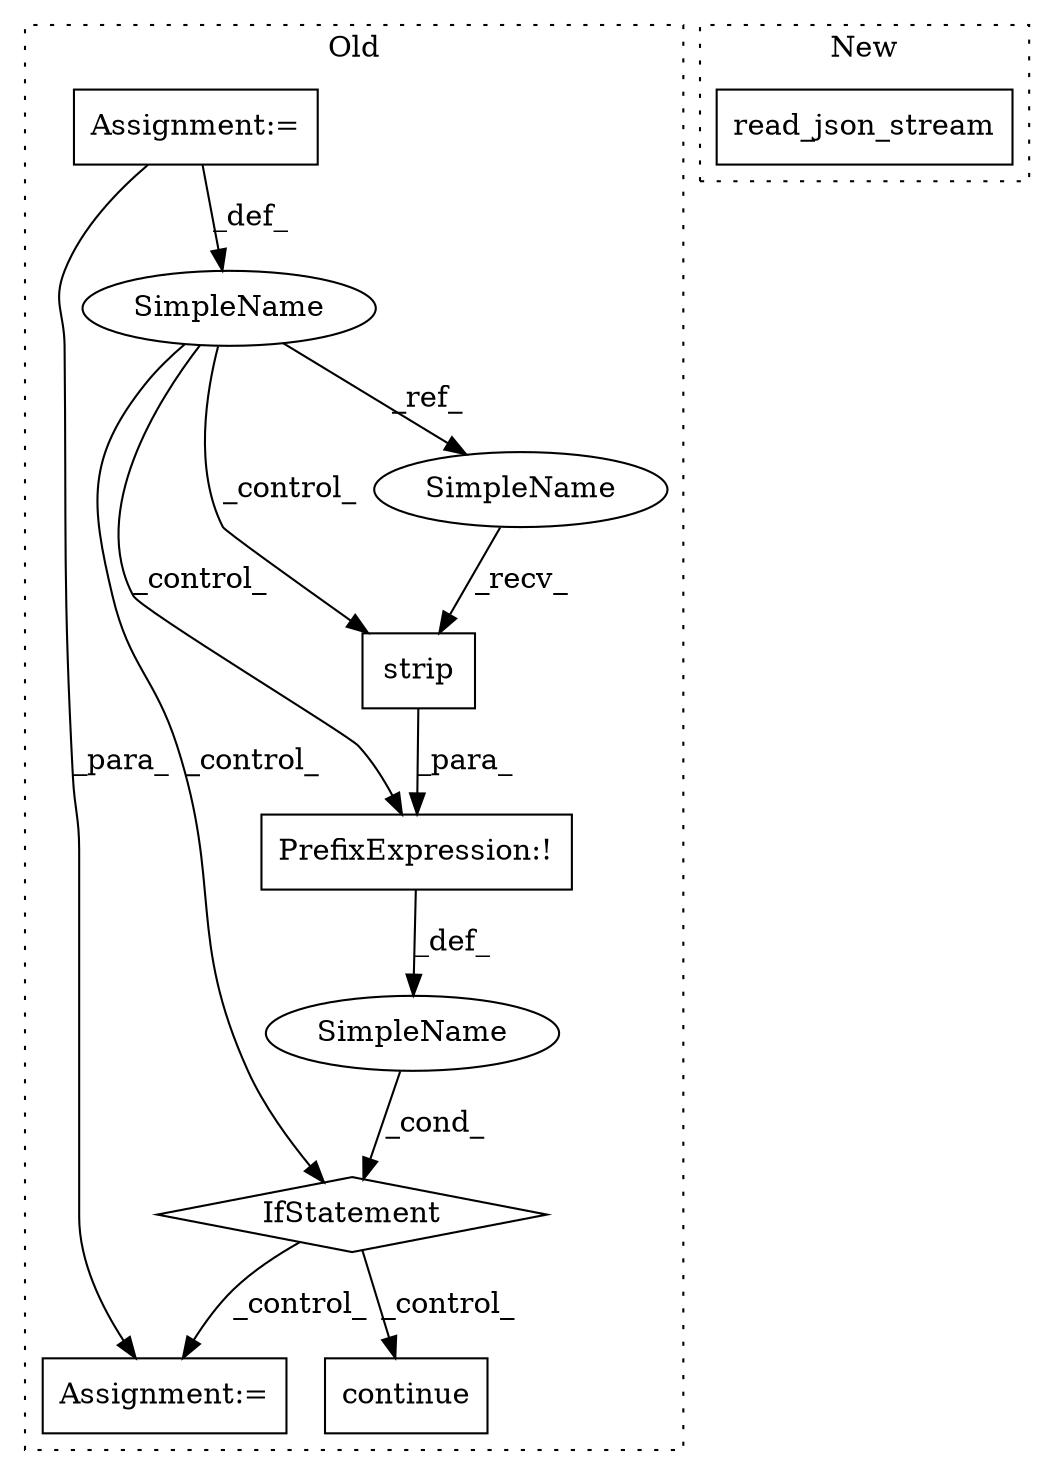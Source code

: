 digraph G {
subgraph cluster0 {
1 [label="IfStatement" a="25" s="1015,1032" l="4,2" shape="diamond"];
3 [label="SimpleName" a="42" s="" l="" shape="ellipse"];
4 [label="Assignment:=" a="7" s="1072" l="1" shape="box"];
5 [label="SimpleName" a="42" s="989" l="4" shape="ellipse"];
6 [label="PrefixExpression:!" a="38" s="1019" l="1" shape="box"];
7 [label="strip" a="32" s="1025" l="7" shape="box"];
8 [label="continue" a="18" s="1044" l="9" shape="box"];
9 [label="Assignment:=" a="7" s="837" l="1" shape="box"];
10 [label="SimpleName" a="42" s="1020" l="4" shape="ellipse"];
label = "Old";
style="dotted";
}
subgraph cluster1 {
2 [label="read_json_stream" a="32" s="879,910" l="17,1" shape="box"];
label = "New";
style="dotted";
}
1 -> 8 [label="_control_"];
1 -> 4 [label="_control_"];
3 -> 1 [label="_cond_"];
5 -> 6 [label="_control_"];
5 -> 7 [label="_control_"];
5 -> 1 [label="_control_"];
5 -> 10 [label="_ref_"];
6 -> 3 [label="_def_"];
7 -> 6 [label="_para_"];
9 -> 5 [label="_def_"];
9 -> 4 [label="_para_"];
10 -> 7 [label="_recv_"];
}